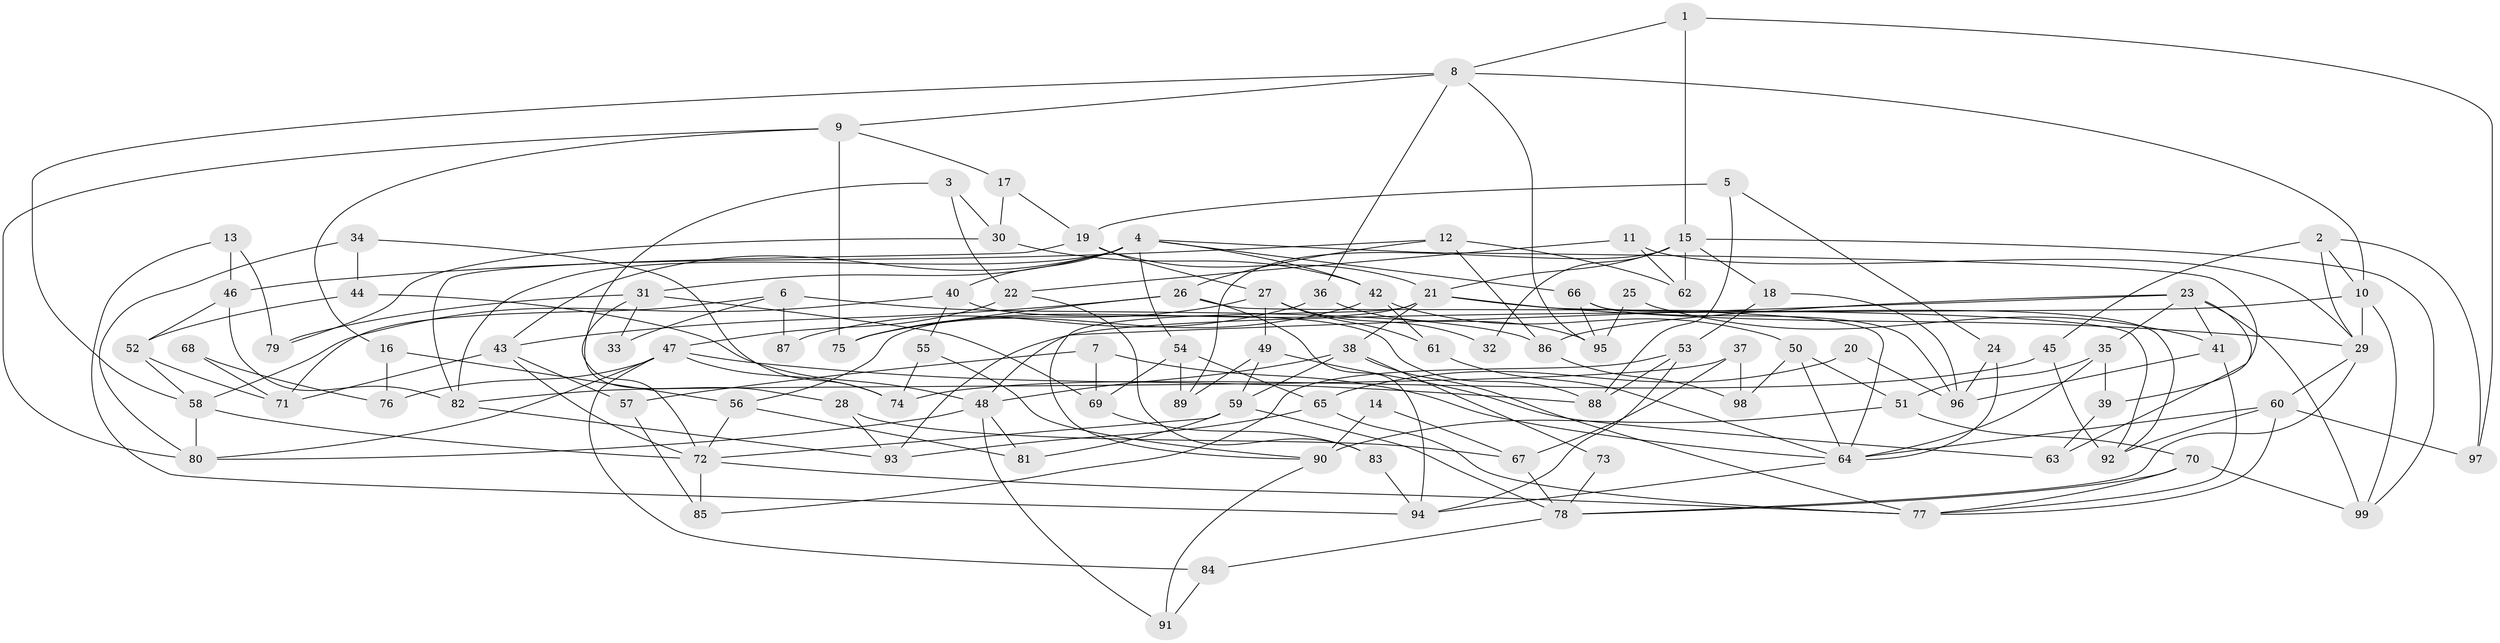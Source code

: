 // Generated by graph-tools (version 1.1) at 2025/11/02/27/25 16:11:16]
// undirected, 99 vertices, 198 edges
graph export_dot {
graph [start="1"]
  node [color=gray90,style=filled];
  1;
  2;
  3;
  4;
  5;
  6;
  7;
  8;
  9;
  10;
  11;
  12;
  13;
  14;
  15;
  16;
  17;
  18;
  19;
  20;
  21;
  22;
  23;
  24;
  25;
  26;
  27;
  28;
  29;
  30;
  31;
  32;
  33;
  34;
  35;
  36;
  37;
  38;
  39;
  40;
  41;
  42;
  43;
  44;
  45;
  46;
  47;
  48;
  49;
  50;
  51;
  52;
  53;
  54;
  55;
  56;
  57;
  58;
  59;
  60;
  61;
  62;
  63;
  64;
  65;
  66;
  67;
  68;
  69;
  70;
  71;
  72;
  73;
  74;
  75;
  76;
  77;
  78;
  79;
  80;
  81;
  82;
  83;
  84;
  85;
  86;
  87;
  88;
  89;
  90;
  91;
  92;
  93;
  94;
  95;
  96;
  97;
  98;
  99;
  1 -- 8;
  1 -- 97;
  1 -- 15;
  2 -- 45;
  2 -- 29;
  2 -- 10;
  2 -- 97;
  3 -- 22;
  3 -- 30;
  3 -- 28;
  4 -- 54;
  4 -- 42;
  4 -- 31;
  4 -- 39;
  4 -- 40;
  4 -- 43;
  4 -- 66;
  4 -- 82;
  5 -- 24;
  5 -- 19;
  5 -- 88;
  6 -- 71;
  6 -- 86;
  6 -- 33;
  6 -- 87;
  7 -- 57;
  7 -- 69;
  7 -- 64;
  8 -- 10;
  8 -- 58;
  8 -- 9;
  8 -- 36;
  8 -- 95;
  9 -- 80;
  9 -- 16;
  9 -- 17;
  9 -- 75;
  10 -- 99;
  10 -- 29;
  10 -- 93;
  11 -- 29;
  11 -- 22;
  11 -- 62;
  12 -- 86;
  12 -- 62;
  12 -- 26;
  12 -- 46;
  13 -- 94;
  13 -- 46;
  13 -- 79;
  14 -- 67;
  14 -- 90;
  15 -- 21;
  15 -- 18;
  15 -- 32;
  15 -- 62;
  15 -- 89;
  15 -- 99;
  16 -- 56;
  16 -- 76;
  17 -- 30;
  17 -- 19;
  18 -- 53;
  18 -- 96;
  19 -- 21;
  19 -- 27;
  19 -- 82;
  20 -- 65;
  20 -- 96;
  21 -- 29;
  21 -- 64;
  21 -- 38;
  21 -- 56;
  21 -- 90;
  22 -- 47;
  22 -- 83;
  23 -- 63;
  23 -- 48;
  23 -- 35;
  23 -- 41;
  23 -- 86;
  23 -- 99;
  24 -- 64;
  24 -- 96;
  25 -- 95;
  25 -- 41;
  26 -- 92;
  26 -- 43;
  26 -- 75;
  26 -- 94;
  27 -- 75;
  27 -- 32;
  27 -- 49;
  27 -- 61;
  28 -- 93;
  28 -- 67;
  29 -- 60;
  29 -- 78;
  30 -- 79;
  30 -- 42;
  31 -- 72;
  31 -- 33;
  31 -- 69;
  31 -- 79;
  34 -- 74;
  34 -- 44;
  34 -- 80;
  35 -- 64;
  35 -- 39;
  35 -- 51;
  36 -- 95;
  36 -- 87;
  37 -- 82;
  37 -- 67;
  37 -- 98;
  38 -- 77;
  38 -- 48;
  38 -- 59;
  38 -- 73;
  39 -- 63;
  40 -- 58;
  40 -- 55;
  40 -- 88;
  41 -- 77;
  41 -- 96;
  42 -- 61;
  42 -- 75;
  42 -- 50;
  43 -- 57;
  43 -- 71;
  43 -- 72;
  44 -- 52;
  44 -- 48;
  45 -- 92;
  45 -- 74;
  46 -- 82;
  46 -- 52;
  47 -- 80;
  47 -- 88;
  47 -- 74;
  47 -- 76;
  47 -- 84;
  48 -- 91;
  48 -- 80;
  48 -- 81;
  49 -- 59;
  49 -- 63;
  49 -- 89;
  50 -- 51;
  50 -- 64;
  50 -- 98;
  51 -- 70;
  51 -- 90;
  52 -- 58;
  52 -- 71;
  53 -- 94;
  53 -- 88;
  53 -- 85;
  54 -- 65;
  54 -- 89;
  54 -- 69;
  55 -- 90;
  55 -- 74;
  56 -- 81;
  56 -- 72;
  57 -- 85;
  58 -- 72;
  58 -- 80;
  59 -- 72;
  59 -- 78;
  59 -- 81;
  60 -- 77;
  60 -- 64;
  60 -- 92;
  60 -- 97;
  61 -- 64;
  64 -- 94;
  65 -- 77;
  65 -- 93;
  66 -- 96;
  66 -- 92;
  66 -- 95;
  67 -- 78;
  68 -- 71;
  68 -- 76;
  69 -- 83;
  70 -- 78;
  70 -- 99;
  70 -- 77;
  72 -- 77;
  72 -- 85;
  73 -- 78;
  78 -- 84;
  82 -- 93;
  83 -- 94;
  84 -- 91;
  86 -- 98;
  90 -- 91;
}
